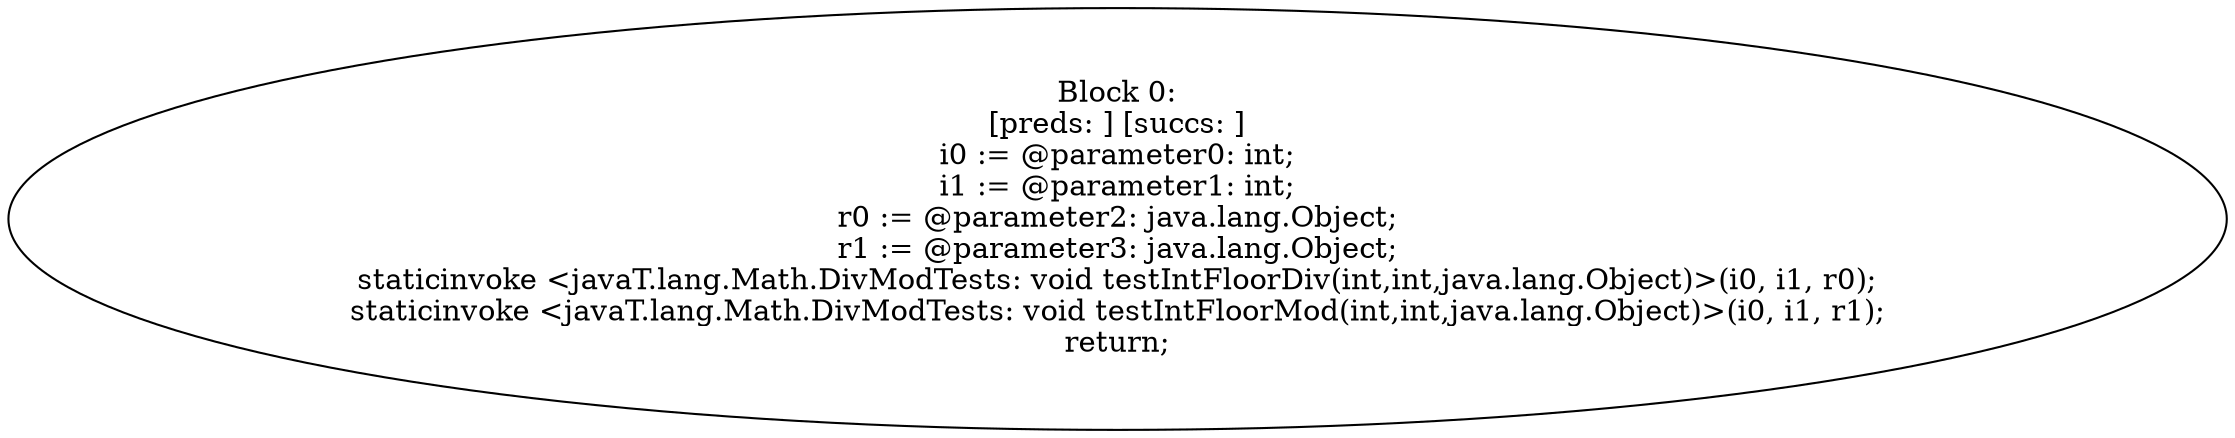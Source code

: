 digraph "unitGraph" {
    "Block 0:
[preds: ] [succs: ]
i0 := @parameter0: int;
i1 := @parameter1: int;
r0 := @parameter2: java.lang.Object;
r1 := @parameter3: java.lang.Object;
staticinvoke <javaT.lang.Math.DivModTests: void testIntFloorDiv(int,int,java.lang.Object)>(i0, i1, r0);
staticinvoke <javaT.lang.Math.DivModTests: void testIntFloorMod(int,int,java.lang.Object)>(i0, i1, r1);
return;
"
}
